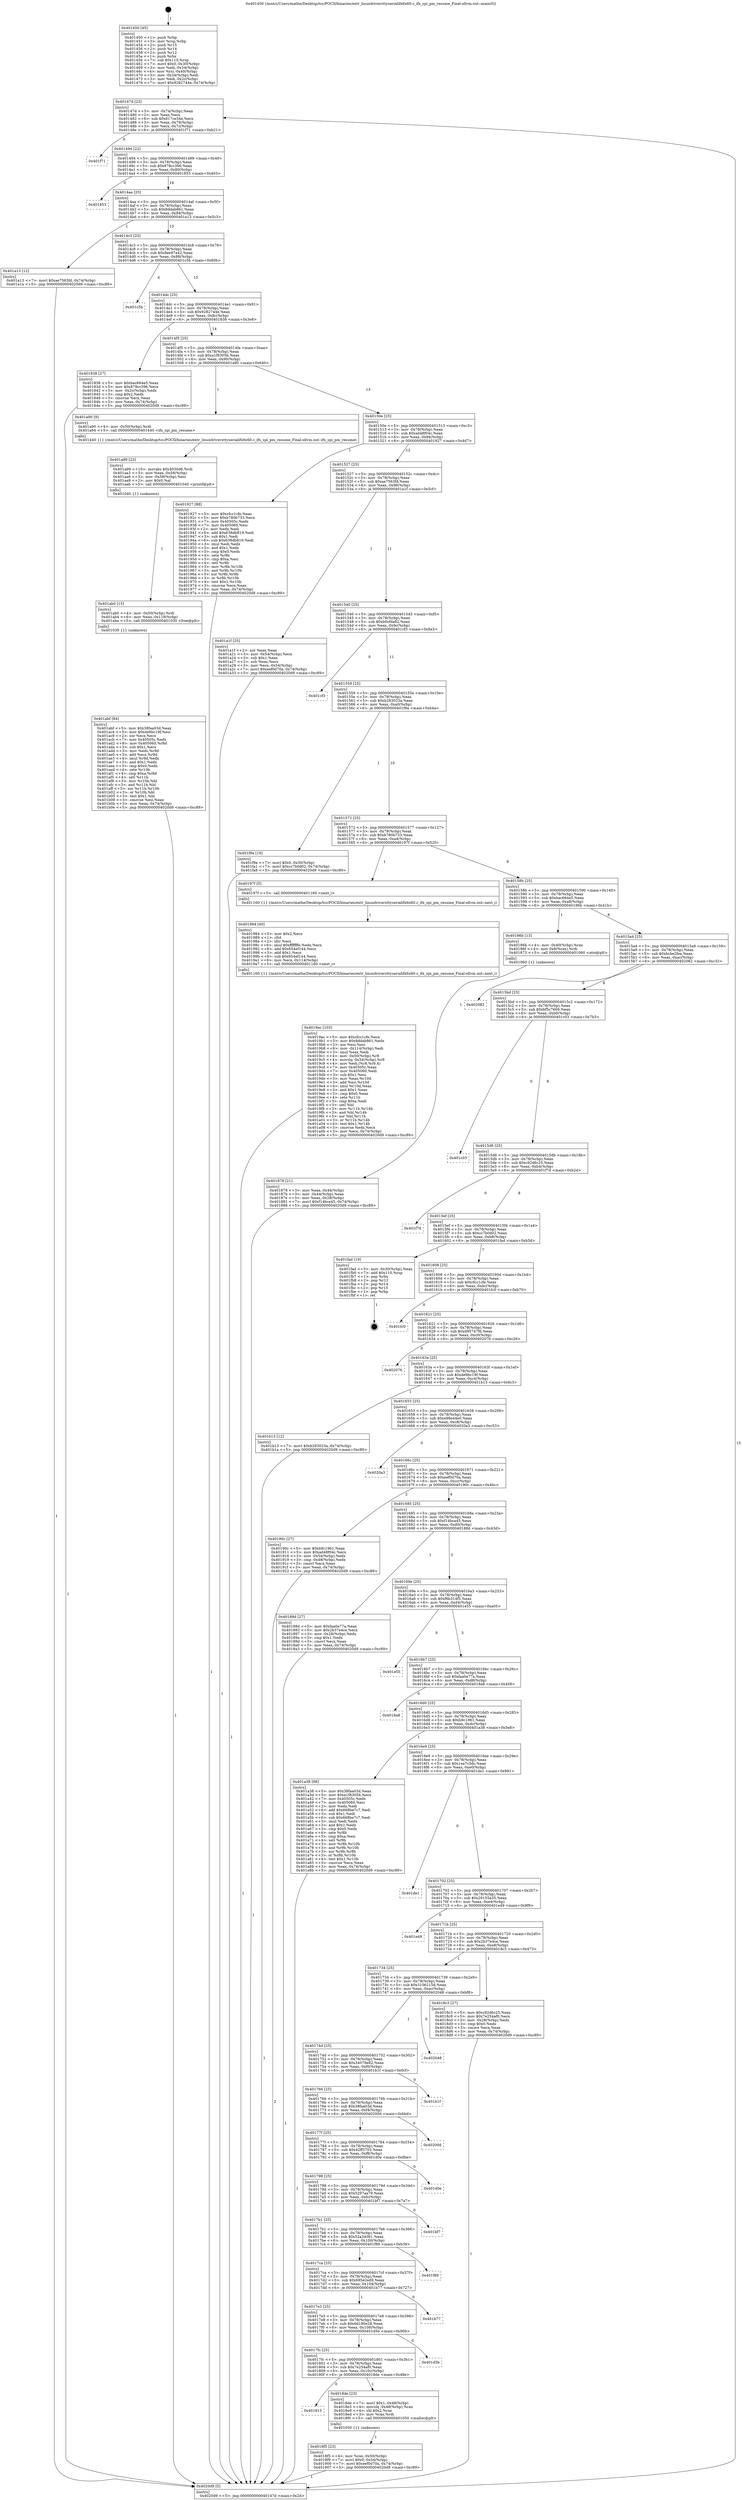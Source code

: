 digraph "0x401450" {
  label = "0x401450 (/mnt/c/Users/mathe/Desktop/tcc/POCII/binaries/extr_linuxdriversttyserialifx6x60.c_ifx_spi_pm_resume_Final-ollvm.out::main(0))"
  labelloc = "t"
  node[shape=record]

  Entry [label="",width=0.3,height=0.3,shape=circle,fillcolor=black,style=filled]
  "0x40147d" [label="{
     0x40147d [23]\l
     | [instrs]\l
     &nbsp;&nbsp;0x40147d \<+3\>: mov -0x74(%rbp),%eax\l
     &nbsp;&nbsp;0x401480 \<+2\>: mov %eax,%ecx\l
     &nbsp;&nbsp;0x401482 \<+6\>: sub $0x817ce34e,%ecx\l
     &nbsp;&nbsp;0x401488 \<+3\>: mov %eax,-0x78(%rbp)\l
     &nbsp;&nbsp;0x40148b \<+3\>: mov %ecx,-0x7c(%rbp)\l
     &nbsp;&nbsp;0x40148e \<+6\>: je 0000000000401f71 \<main+0xb21\>\l
  }"]
  "0x401f71" [label="{
     0x401f71\l
  }", style=dashed]
  "0x401494" [label="{
     0x401494 [22]\l
     | [instrs]\l
     &nbsp;&nbsp;0x401494 \<+5\>: jmp 0000000000401499 \<main+0x49\>\l
     &nbsp;&nbsp;0x401499 \<+3\>: mov -0x78(%rbp),%eax\l
     &nbsp;&nbsp;0x40149c \<+5\>: sub $0x878cc396,%eax\l
     &nbsp;&nbsp;0x4014a1 \<+3\>: mov %eax,-0x80(%rbp)\l
     &nbsp;&nbsp;0x4014a4 \<+6\>: je 0000000000401853 \<main+0x403\>\l
  }"]
  Exit [label="",width=0.3,height=0.3,shape=circle,fillcolor=black,style=filled,peripheries=2]
  "0x401853" [label="{
     0x401853\l
  }", style=dashed]
  "0x4014aa" [label="{
     0x4014aa [25]\l
     | [instrs]\l
     &nbsp;&nbsp;0x4014aa \<+5\>: jmp 00000000004014af \<main+0x5f\>\l
     &nbsp;&nbsp;0x4014af \<+3\>: mov -0x78(%rbp),%eax\l
     &nbsp;&nbsp;0x4014b2 \<+5\>: sub $0x8ddab861,%eax\l
     &nbsp;&nbsp;0x4014b7 \<+6\>: mov %eax,-0x84(%rbp)\l
     &nbsp;&nbsp;0x4014bd \<+6\>: je 0000000000401a13 \<main+0x5c3\>\l
  }"]
  "0x401abf" [label="{
     0x401abf [84]\l
     | [instrs]\l
     &nbsp;&nbsp;0x401abf \<+5\>: mov $0x38faa03d,%eax\l
     &nbsp;&nbsp;0x401ac4 \<+5\>: mov $0xde9bc19f,%esi\l
     &nbsp;&nbsp;0x401ac9 \<+2\>: xor %ecx,%ecx\l
     &nbsp;&nbsp;0x401acb \<+7\>: mov 0x40505c,%edx\l
     &nbsp;&nbsp;0x401ad2 \<+8\>: mov 0x405060,%r8d\l
     &nbsp;&nbsp;0x401ada \<+3\>: sub $0x1,%ecx\l
     &nbsp;&nbsp;0x401add \<+3\>: mov %edx,%r9d\l
     &nbsp;&nbsp;0x401ae0 \<+3\>: add %ecx,%r9d\l
     &nbsp;&nbsp;0x401ae3 \<+4\>: imul %r9d,%edx\l
     &nbsp;&nbsp;0x401ae7 \<+3\>: and $0x1,%edx\l
     &nbsp;&nbsp;0x401aea \<+3\>: cmp $0x0,%edx\l
     &nbsp;&nbsp;0x401aed \<+4\>: sete %r10b\l
     &nbsp;&nbsp;0x401af1 \<+4\>: cmp $0xa,%r8d\l
     &nbsp;&nbsp;0x401af5 \<+4\>: setl %r11b\l
     &nbsp;&nbsp;0x401af9 \<+3\>: mov %r10b,%bl\l
     &nbsp;&nbsp;0x401afc \<+3\>: and %r11b,%bl\l
     &nbsp;&nbsp;0x401aff \<+3\>: xor %r11b,%r10b\l
     &nbsp;&nbsp;0x401b02 \<+3\>: or %r10b,%bl\l
     &nbsp;&nbsp;0x401b05 \<+3\>: test $0x1,%bl\l
     &nbsp;&nbsp;0x401b08 \<+3\>: cmovne %esi,%eax\l
     &nbsp;&nbsp;0x401b0b \<+3\>: mov %eax,-0x74(%rbp)\l
     &nbsp;&nbsp;0x401b0e \<+5\>: jmp 00000000004020d9 \<main+0xc89\>\l
  }"]
  "0x401a13" [label="{
     0x401a13 [12]\l
     | [instrs]\l
     &nbsp;&nbsp;0x401a13 \<+7\>: movl $0xae7563fd,-0x74(%rbp)\l
     &nbsp;&nbsp;0x401a1a \<+5\>: jmp 00000000004020d9 \<main+0xc89\>\l
  }"]
  "0x4014c3" [label="{
     0x4014c3 [25]\l
     | [instrs]\l
     &nbsp;&nbsp;0x4014c3 \<+5\>: jmp 00000000004014c8 \<main+0x78\>\l
     &nbsp;&nbsp;0x4014c8 \<+3\>: mov -0x78(%rbp),%eax\l
     &nbsp;&nbsp;0x4014cb \<+5\>: sub $0x8ee97a42,%eax\l
     &nbsp;&nbsp;0x4014d0 \<+6\>: mov %eax,-0x88(%rbp)\l
     &nbsp;&nbsp;0x4014d6 \<+6\>: je 0000000000401c5b \<main+0x80b\>\l
  }"]
  "0x401ab0" [label="{
     0x401ab0 [15]\l
     | [instrs]\l
     &nbsp;&nbsp;0x401ab0 \<+4\>: mov -0x50(%rbp),%rdi\l
     &nbsp;&nbsp;0x401ab4 \<+6\>: mov %eax,-0x118(%rbp)\l
     &nbsp;&nbsp;0x401aba \<+5\>: call 0000000000401030 \<free@plt\>\l
     | [calls]\l
     &nbsp;&nbsp;0x401030 \{1\} (unknown)\l
  }"]
  "0x401c5b" [label="{
     0x401c5b\l
  }", style=dashed]
  "0x4014dc" [label="{
     0x4014dc [25]\l
     | [instrs]\l
     &nbsp;&nbsp;0x4014dc \<+5\>: jmp 00000000004014e1 \<main+0x91\>\l
     &nbsp;&nbsp;0x4014e1 \<+3\>: mov -0x78(%rbp),%eax\l
     &nbsp;&nbsp;0x4014e4 \<+5\>: sub $0x9282744e,%eax\l
     &nbsp;&nbsp;0x4014e9 \<+6\>: mov %eax,-0x8c(%rbp)\l
     &nbsp;&nbsp;0x4014ef \<+6\>: je 0000000000401838 \<main+0x3e8\>\l
  }"]
  "0x401a99" [label="{
     0x401a99 [23]\l
     | [instrs]\l
     &nbsp;&nbsp;0x401a99 \<+10\>: movabs $0x4030d6,%rdi\l
     &nbsp;&nbsp;0x401aa3 \<+3\>: mov %eax,-0x58(%rbp)\l
     &nbsp;&nbsp;0x401aa6 \<+3\>: mov -0x58(%rbp),%esi\l
     &nbsp;&nbsp;0x401aa9 \<+2\>: mov $0x0,%al\l
     &nbsp;&nbsp;0x401aab \<+5\>: call 0000000000401040 \<printf@plt\>\l
     | [calls]\l
     &nbsp;&nbsp;0x401040 \{1\} (unknown)\l
  }"]
  "0x401838" [label="{
     0x401838 [27]\l
     | [instrs]\l
     &nbsp;&nbsp;0x401838 \<+5\>: mov $0xbac664e5,%eax\l
     &nbsp;&nbsp;0x40183d \<+5\>: mov $0x878cc396,%ecx\l
     &nbsp;&nbsp;0x401842 \<+3\>: mov -0x2c(%rbp),%edx\l
     &nbsp;&nbsp;0x401845 \<+3\>: cmp $0x2,%edx\l
     &nbsp;&nbsp;0x401848 \<+3\>: cmovne %ecx,%eax\l
     &nbsp;&nbsp;0x40184b \<+3\>: mov %eax,-0x74(%rbp)\l
     &nbsp;&nbsp;0x40184e \<+5\>: jmp 00000000004020d9 \<main+0xc89\>\l
  }"]
  "0x4014f5" [label="{
     0x4014f5 [25]\l
     | [instrs]\l
     &nbsp;&nbsp;0x4014f5 \<+5\>: jmp 00000000004014fa \<main+0xaa\>\l
     &nbsp;&nbsp;0x4014fa \<+3\>: mov -0x78(%rbp),%eax\l
     &nbsp;&nbsp;0x4014fd \<+5\>: sub $0xa1f8305b,%eax\l
     &nbsp;&nbsp;0x401502 \<+6\>: mov %eax,-0x90(%rbp)\l
     &nbsp;&nbsp;0x401508 \<+6\>: je 0000000000401a90 \<main+0x640\>\l
  }"]
  "0x4020d9" [label="{
     0x4020d9 [5]\l
     | [instrs]\l
     &nbsp;&nbsp;0x4020d9 \<+5\>: jmp 000000000040147d \<main+0x2d\>\l
  }"]
  "0x401450" [label="{
     0x401450 [45]\l
     | [instrs]\l
     &nbsp;&nbsp;0x401450 \<+1\>: push %rbp\l
     &nbsp;&nbsp;0x401451 \<+3\>: mov %rsp,%rbp\l
     &nbsp;&nbsp;0x401454 \<+2\>: push %r15\l
     &nbsp;&nbsp;0x401456 \<+2\>: push %r14\l
     &nbsp;&nbsp;0x401458 \<+2\>: push %r12\l
     &nbsp;&nbsp;0x40145a \<+1\>: push %rbx\l
     &nbsp;&nbsp;0x40145b \<+7\>: sub $0x110,%rsp\l
     &nbsp;&nbsp;0x401462 \<+7\>: movl $0x0,-0x30(%rbp)\l
     &nbsp;&nbsp;0x401469 \<+3\>: mov %edi,-0x34(%rbp)\l
     &nbsp;&nbsp;0x40146c \<+4\>: mov %rsi,-0x40(%rbp)\l
     &nbsp;&nbsp;0x401470 \<+3\>: mov -0x34(%rbp),%edi\l
     &nbsp;&nbsp;0x401473 \<+3\>: mov %edi,-0x2c(%rbp)\l
     &nbsp;&nbsp;0x401476 \<+7\>: movl $0x9282744e,-0x74(%rbp)\l
  }"]
  "0x4019ac" [label="{
     0x4019ac [103]\l
     | [instrs]\l
     &nbsp;&nbsp;0x4019ac \<+5\>: mov $0xcfcc1cfe,%ecx\l
     &nbsp;&nbsp;0x4019b1 \<+5\>: mov $0x8ddab861,%edx\l
     &nbsp;&nbsp;0x4019b6 \<+2\>: xor %esi,%esi\l
     &nbsp;&nbsp;0x4019b8 \<+6\>: mov -0x114(%rbp),%edi\l
     &nbsp;&nbsp;0x4019be \<+3\>: imul %eax,%edi\l
     &nbsp;&nbsp;0x4019c1 \<+4\>: mov -0x50(%rbp),%r8\l
     &nbsp;&nbsp;0x4019c5 \<+4\>: movslq -0x54(%rbp),%r9\l
     &nbsp;&nbsp;0x4019c9 \<+4\>: mov %edi,(%r8,%r9,4)\l
     &nbsp;&nbsp;0x4019cd \<+7\>: mov 0x40505c,%eax\l
     &nbsp;&nbsp;0x4019d4 \<+7\>: mov 0x405060,%edi\l
     &nbsp;&nbsp;0x4019db \<+3\>: sub $0x1,%esi\l
     &nbsp;&nbsp;0x4019de \<+3\>: mov %eax,%r10d\l
     &nbsp;&nbsp;0x4019e1 \<+3\>: add %esi,%r10d\l
     &nbsp;&nbsp;0x4019e4 \<+4\>: imul %r10d,%eax\l
     &nbsp;&nbsp;0x4019e8 \<+3\>: and $0x1,%eax\l
     &nbsp;&nbsp;0x4019eb \<+3\>: cmp $0x0,%eax\l
     &nbsp;&nbsp;0x4019ee \<+4\>: sete %r11b\l
     &nbsp;&nbsp;0x4019f2 \<+3\>: cmp $0xa,%edi\l
     &nbsp;&nbsp;0x4019f5 \<+3\>: setl %bl\l
     &nbsp;&nbsp;0x4019f8 \<+3\>: mov %r11b,%r14b\l
     &nbsp;&nbsp;0x4019fb \<+3\>: and %bl,%r14b\l
     &nbsp;&nbsp;0x4019fe \<+3\>: xor %bl,%r11b\l
     &nbsp;&nbsp;0x401a01 \<+3\>: or %r11b,%r14b\l
     &nbsp;&nbsp;0x401a04 \<+4\>: test $0x1,%r14b\l
     &nbsp;&nbsp;0x401a08 \<+3\>: cmovne %edx,%ecx\l
     &nbsp;&nbsp;0x401a0b \<+3\>: mov %ecx,-0x74(%rbp)\l
     &nbsp;&nbsp;0x401a0e \<+5\>: jmp 00000000004020d9 \<main+0xc89\>\l
  }"]
  "0x401a90" [label="{
     0x401a90 [9]\l
     | [instrs]\l
     &nbsp;&nbsp;0x401a90 \<+4\>: mov -0x50(%rbp),%rdi\l
     &nbsp;&nbsp;0x401a94 \<+5\>: call 0000000000401440 \<ifx_spi_pm_resume\>\l
     | [calls]\l
     &nbsp;&nbsp;0x401440 \{1\} (/mnt/c/Users/mathe/Desktop/tcc/POCII/binaries/extr_linuxdriversttyserialifx6x60.c_ifx_spi_pm_resume_Final-ollvm.out::ifx_spi_pm_resume)\l
  }"]
  "0x40150e" [label="{
     0x40150e [25]\l
     | [instrs]\l
     &nbsp;&nbsp;0x40150e \<+5\>: jmp 0000000000401513 \<main+0xc3\>\l
     &nbsp;&nbsp;0x401513 \<+3\>: mov -0x78(%rbp),%eax\l
     &nbsp;&nbsp;0x401516 \<+5\>: sub $0xad48f04c,%eax\l
     &nbsp;&nbsp;0x40151b \<+6\>: mov %eax,-0x94(%rbp)\l
     &nbsp;&nbsp;0x401521 \<+6\>: je 0000000000401927 \<main+0x4d7\>\l
  }"]
  "0x401984" [label="{
     0x401984 [40]\l
     | [instrs]\l
     &nbsp;&nbsp;0x401984 \<+5\>: mov $0x2,%ecx\l
     &nbsp;&nbsp;0x401989 \<+1\>: cltd\l
     &nbsp;&nbsp;0x40198a \<+2\>: idiv %ecx\l
     &nbsp;&nbsp;0x40198c \<+6\>: imul $0xfffffffe,%edx,%ecx\l
     &nbsp;&nbsp;0x401992 \<+6\>: add $0x654ef144,%ecx\l
     &nbsp;&nbsp;0x401998 \<+3\>: add $0x1,%ecx\l
     &nbsp;&nbsp;0x40199b \<+6\>: sub $0x654ef144,%ecx\l
     &nbsp;&nbsp;0x4019a1 \<+6\>: mov %ecx,-0x114(%rbp)\l
     &nbsp;&nbsp;0x4019a7 \<+5\>: call 0000000000401160 \<next_i\>\l
     | [calls]\l
     &nbsp;&nbsp;0x401160 \{1\} (/mnt/c/Users/mathe/Desktop/tcc/POCII/binaries/extr_linuxdriversttyserialifx6x60.c_ifx_spi_pm_resume_Final-ollvm.out::next_i)\l
  }"]
  "0x401927" [label="{
     0x401927 [88]\l
     | [instrs]\l
     &nbsp;&nbsp;0x401927 \<+5\>: mov $0xcfcc1cfe,%eax\l
     &nbsp;&nbsp;0x40192c \<+5\>: mov $0xb780b733,%ecx\l
     &nbsp;&nbsp;0x401931 \<+7\>: mov 0x40505c,%edx\l
     &nbsp;&nbsp;0x401938 \<+7\>: mov 0x405060,%esi\l
     &nbsp;&nbsp;0x40193f \<+2\>: mov %edx,%edi\l
     &nbsp;&nbsp;0x401941 \<+6\>: add $0x638db819,%edi\l
     &nbsp;&nbsp;0x401947 \<+3\>: sub $0x1,%edi\l
     &nbsp;&nbsp;0x40194a \<+6\>: sub $0x638db819,%edi\l
     &nbsp;&nbsp;0x401950 \<+3\>: imul %edi,%edx\l
     &nbsp;&nbsp;0x401953 \<+3\>: and $0x1,%edx\l
     &nbsp;&nbsp;0x401956 \<+3\>: cmp $0x0,%edx\l
     &nbsp;&nbsp;0x401959 \<+4\>: sete %r8b\l
     &nbsp;&nbsp;0x40195d \<+3\>: cmp $0xa,%esi\l
     &nbsp;&nbsp;0x401960 \<+4\>: setl %r9b\l
     &nbsp;&nbsp;0x401964 \<+3\>: mov %r8b,%r10b\l
     &nbsp;&nbsp;0x401967 \<+3\>: and %r9b,%r10b\l
     &nbsp;&nbsp;0x40196a \<+3\>: xor %r9b,%r8b\l
     &nbsp;&nbsp;0x40196d \<+3\>: or %r8b,%r10b\l
     &nbsp;&nbsp;0x401970 \<+4\>: test $0x1,%r10b\l
     &nbsp;&nbsp;0x401974 \<+3\>: cmovne %ecx,%eax\l
     &nbsp;&nbsp;0x401977 \<+3\>: mov %eax,-0x74(%rbp)\l
     &nbsp;&nbsp;0x40197a \<+5\>: jmp 00000000004020d9 \<main+0xc89\>\l
  }"]
  "0x401527" [label="{
     0x401527 [25]\l
     | [instrs]\l
     &nbsp;&nbsp;0x401527 \<+5\>: jmp 000000000040152c \<main+0xdc\>\l
     &nbsp;&nbsp;0x40152c \<+3\>: mov -0x78(%rbp),%eax\l
     &nbsp;&nbsp;0x40152f \<+5\>: sub $0xae7563fd,%eax\l
     &nbsp;&nbsp;0x401534 \<+6\>: mov %eax,-0x98(%rbp)\l
     &nbsp;&nbsp;0x40153a \<+6\>: je 0000000000401a1f \<main+0x5cf\>\l
  }"]
  "0x4018f5" [label="{
     0x4018f5 [23]\l
     | [instrs]\l
     &nbsp;&nbsp;0x4018f5 \<+4\>: mov %rax,-0x50(%rbp)\l
     &nbsp;&nbsp;0x4018f9 \<+7\>: movl $0x0,-0x54(%rbp)\l
     &nbsp;&nbsp;0x401900 \<+7\>: movl $0xeef0d70a,-0x74(%rbp)\l
     &nbsp;&nbsp;0x401907 \<+5\>: jmp 00000000004020d9 \<main+0xc89\>\l
  }"]
  "0x401a1f" [label="{
     0x401a1f [25]\l
     | [instrs]\l
     &nbsp;&nbsp;0x401a1f \<+2\>: xor %eax,%eax\l
     &nbsp;&nbsp;0x401a21 \<+3\>: mov -0x54(%rbp),%ecx\l
     &nbsp;&nbsp;0x401a24 \<+3\>: sub $0x1,%eax\l
     &nbsp;&nbsp;0x401a27 \<+2\>: sub %eax,%ecx\l
     &nbsp;&nbsp;0x401a29 \<+3\>: mov %ecx,-0x54(%rbp)\l
     &nbsp;&nbsp;0x401a2c \<+7\>: movl $0xeef0d70a,-0x74(%rbp)\l
     &nbsp;&nbsp;0x401a33 \<+5\>: jmp 00000000004020d9 \<main+0xc89\>\l
  }"]
  "0x401540" [label="{
     0x401540 [25]\l
     | [instrs]\l
     &nbsp;&nbsp;0x401540 \<+5\>: jmp 0000000000401545 \<main+0xf5\>\l
     &nbsp;&nbsp;0x401545 \<+3\>: mov -0x78(%rbp),%eax\l
     &nbsp;&nbsp;0x401548 \<+5\>: sub $0xb0cfda82,%eax\l
     &nbsp;&nbsp;0x40154d \<+6\>: mov %eax,-0x9c(%rbp)\l
     &nbsp;&nbsp;0x401553 \<+6\>: je 0000000000401cf3 \<main+0x8a3\>\l
  }"]
  "0x401815" [label="{
     0x401815\l
  }", style=dashed]
  "0x401cf3" [label="{
     0x401cf3\l
  }", style=dashed]
  "0x401559" [label="{
     0x401559 [25]\l
     | [instrs]\l
     &nbsp;&nbsp;0x401559 \<+5\>: jmp 000000000040155e \<main+0x10e\>\l
     &nbsp;&nbsp;0x40155e \<+3\>: mov -0x78(%rbp),%eax\l
     &nbsp;&nbsp;0x401561 \<+5\>: sub $0xb283023a,%eax\l
     &nbsp;&nbsp;0x401566 \<+6\>: mov %eax,-0xa0(%rbp)\l
     &nbsp;&nbsp;0x40156c \<+6\>: je 0000000000401f9a \<main+0xb4a\>\l
  }"]
  "0x4018de" [label="{
     0x4018de [23]\l
     | [instrs]\l
     &nbsp;&nbsp;0x4018de \<+7\>: movl $0x1,-0x48(%rbp)\l
     &nbsp;&nbsp;0x4018e5 \<+4\>: movslq -0x48(%rbp),%rax\l
     &nbsp;&nbsp;0x4018e9 \<+4\>: shl $0x2,%rax\l
     &nbsp;&nbsp;0x4018ed \<+3\>: mov %rax,%rdi\l
     &nbsp;&nbsp;0x4018f0 \<+5\>: call 0000000000401050 \<malloc@plt\>\l
     | [calls]\l
     &nbsp;&nbsp;0x401050 \{1\} (unknown)\l
  }"]
  "0x401f9a" [label="{
     0x401f9a [19]\l
     | [instrs]\l
     &nbsp;&nbsp;0x401f9a \<+7\>: movl $0x0,-0x30(%rbp)\l
     &nbsp;&nbsp;0x401fa1 \<+7\>: movl $0xcc7b0d02,-0x74(%rbp)\l
     &nbsp;&nbsp;0x401fa8 \<+5\>: jmp 00000000004020d9 \<main+0xc89\>\l
  }"]
  "0x401572" [label="{
     0x401572 [25]\l
     | [instrs]\l
     &nbsp;&nbsp;0x401572 \<+5\>: jmp 0000000000401577 \<main+0x127\>\l
     &nbsp;&nbsp;0x401577 \<+3\>: mov -0x78(%rbp),%eax\l
     &nbsp;&nbsp;0x40157a \<+5\>: sub $0xb780b733,%eax\l
     &nbsp;&nbsp;0x40157f \<+6\>: mov %eax,-0xa4(%rbp)\l
     &nbsp;&nbsp;0x401585 \<+6\>: je 000000000040197f \<main+0x52f\>\l
  }"]
  "0x4017fc" [label="{
     0x4017fc [25]\l
     | [instrs]\l
     &nbsp;&nbsp;0x4017fc \<+5\>: jmp 0000000000401801 \<main+0x3b1\>\l
     &nbsp;&nbsp;0x401801 \<+3\>: mov -0x78(%rbp),%eax\l
     &nbsp;&nbsp;0x401804 \<+5\>: sub $0x7e254af0,%eax\l
     &nbsp;&nbsp;0x401809 \<+6\>: mov %eax,-0x10c(%rbp)\l
     &nbsp;&nbsp;0x40180f \<+6\>: je 00000000004018de \<main+0x48e\>\l
  }"]
  "0x40197f" [label="{
     0x40197f [5]\l
     | [instrs]\l
     &nbsp;&nbsp;0x40197f \<+5\>: call 0000000000401160 \<next_i\>\l
     | [calls]\l
     &nbsp;&nbsp;0x401160 \{1\} (/mnt/c/Users/mathe/Desktop/tcc/POCII/binaries/extr_linuxdriversttyserialifx6x60.c_ifx_spi_pm_resume_Final-ollvm.out::next_i)\l
  }"]
  "0x40158b" [label="{
     0x40158b [25]\l
     | [instrs]\l
     &nbsp;&nbsp;0x40158b \<+5\>: jmp 0000000000401590 \<main+0x140\>\l
     &nbsp;&nbsp;0x401590 \<+3\>: mov -0x78(%rbp),%eax\l
     &nbsp;&nbsp;0x401593 \<+5\>: sub $0xbac664e5,%eax\l
     &nbsp;&nbsp;0x401598 \<+6\>: mov %eax,-0xa8(%rbp)\l
     &nbsp;&nbsp;0x40159e \<+6\>: je 000000000040186b \<main+0x41b\>\l
  }"]
  "0x401d5b" [label="{
     0x401d5b\l
  }", style=dashed]
  "0x40186b" [label="{
     0x40186b [13]\l
     | [instrs]\l
     &nbsp;&nbsp;0x40186b \<+4\>: mov -0x40(%rbp),%rax\l
     &nbsp;&nbsp;0x40186f \<+4\>: mov 0x8(%rax),%rdi\l
     &nbsp;&nbsp;0x401873 \<+5\>: call 0000000000401060 \<atoi@plt\>\l
     | [calls]\l
     &nbsp;&nbsp;0x401060 \{1\} (unknown)\l
  }"]
  "0x4015a4" [label="{
     0x4015a4 [25]\l
     | [instrs]\l
     &nbsp;&nbsp;0x4015a4 \<+5\>: jmp 00000000004015a9 \<main+0x159\>\l
     &nbsp;&nbsp;0x4015a9 \<+3\>: mov -0x78(%rbp),%eax\l
     &nbsp;&nbsp;0x4015ac \<+5\>: sub $0xbcbe2fea,%eax\l
     &nbsp;&nbsp;0x4015b1 \<+6\>: mov %eax,-0xac(%rbp)\l
     &nbsp;&nbsp;0x4015b7 \<+6\>: je 0000000000402082 \<main+0xc32\>\l
  }"]
  "0x401878" [label="{
     0x401878 [21]\l
     | [instrs]\l
     &nbsp;&nbsp;0x401878 \<+3\>: mov %eax,-0x44(%rbp)\l
     &nbsp;&nbsp;0x40187b \<+3\>: mov -0x44(%rbp),%eax\l
     &nbsp;&nbsp;0x40187e \<+3\>: mov %eax,-0x28(%rbp)\l
     &nbsp;&nbsp;0x401881 \<+7\>: movl $0xf14bca45,-0x74(%rbp)\l
     &nbsp;&nbsp;0x401888 \<+5\>: jmp 00000000004020d9 \<main+0xc89\>\l
  }"]
  "0x4017e3" [label="{
     0x4017e3 [25]\l
     | [instrs]\l
     &nbsp;&nbsp;0x4017e3 \<+5\>: jmp 00000000004017e8 \<main+0x398\>\l
     &nbsp;&nbsp;0x4017e8 \<+3\>: mov -0x78(%rbp),%eax\l
     &nbsp;&nbsp;0x4017eb \<+5\>: sub $0x6d180e28,%eax\l
     &nbsp;&nbsp;0x4017f0 \<+6\>: mov %eax,-0x108(%rbp)\l
     &nbsp;&nbsp;0x4017f6 \<+6\>: je 0000000000401d5b \<main+0x90b\>\l
  }"]
  "0x402082" [label="{
     0x402082\l
  }", style=dashed]
  "0x4015bd" [label="{
     0x4015bd [25]\l
     | [instrs]\l
     &nbsp;&nbsp;0x4015bd \<+5\>: jmp 00000000004015c2 \<main+0x172\>\l
     &nbsp;&nbsp;0x4015c2 \<+3\>: mov -0x78(%rbp),%eax\l
     &nbsp;&nbsp;0x4015c5 \<+5\>: sub $0xbf5c7669,%eax\l
     &nbsp;&nbsp;0x4015ca \<+6\>: mov %eax,-0xb0(%rbp)\l
     &nbsp;&nbsp;0x4015d0 \<+6\>: je 0000000000401c03 \<main+0x7b3\>\l
  }"]
  "0x401b77" [label="{
     0x401b77\l
  }", style=dashed]
  "0x401c03" [label="{
     0x401c03\l
  }", style=dashed]
  "0x4015d6" [label="{
     0x4015d6 [25]\l
     | [instrs]\l
     &nbsp;&nbsp;0x4015d6 \<+5\>: jmp 00000000004015db \<main+0x18b\>\l
     &nbsp;&nbsp;0x4015db \<+3\>: mov -0x78(%rbp),%eax\l
     &nbsp;&nbsp;0x4015de \<+5\>: sub $0xc92d6c25,%eax\l
     &nbsp;&nbsp;0x4015e3 \<+6\>: mov %eax,-0xb4(%rbp)\l
     &nbsp;&nbsp;0x4015e9 \<+6\>: je 0000000000401f7d \<main+0xb2d\>\l
  }"]
  "0x4017ca" [label="{
     0x4017ca [25]\l
     | [instrs]\l
     &nbsp;&nbsp;0x4017ca \<+5\>: jmp 00000000004017cf \<main+0x37f\>\l
     &nbsp;&nbsp;0x4017cf \<+3\>: mov -0x78(%rbp),%eax\l
     &nbsp;&nbsp;0x4017d2 \<+5\>: sub $0x695e2ed9,%eax\l
     &nbsp;&nbsp;0x4017d7 \<+6\>: mov %eax,-0x104(%rbp)\l
     &nbsp;&nbsp;0x4017dd \<+6\>: je 0000000000401b77 \<main+0x727\>\l
  }"]
  "0x401f7d" [label="{
     0x401f7d\l
  }", style=dashed]
  "0x4015ef" [label="{
     0x4015ef [25]\l
     | [instrs]\l
     &nbsp;&nbsp;0x4015ef \<+5\>: jmp 00000000004015f4 \<main+0x1a4\>\l
     &nbsp;&nbsp;0x4015f4 \<+3\>: mov -0x78(%rbp),%eax\l
     &nbsp;&nbsp;0x4015f7 \<+5\>: sub $0xcc7b0d02,%eax\l
     &nbsp;&nbsp;0x4015fc \<+6\>: mov %eax,-0xb8(%rbp)\l
     &nbsp;&nbsp;0x401602 \<+6\>: je 0000000000401fad \<main+0xb5d\>\l
  }"]
  "0x401f89" [label="{
     0x401f89\l
  }", style=dashed]
  "0x401fad" [label="{
     0x401fad [19]\l
     | [instrs]\l
     &nbsp;&nbsp;0x401fad \<+3\>: mov -0x30(%rbp),%eax\l
     &nbsp;&nbsp;0x401fb0 \<+7\>: add $0x110,%rsp\l
     &nbsp;&nbsp;0x401fb7 \<+1\>: pop %rbx\l
     &nbsp;&nbsp;0x401fb8 \<+2\>: pop %r12\l
     &nbsp;&nbsp;0x401fba \<+2\>: pop %r14\l
     &nbsp;&nbsp;0x401fbc \<+2\>: pop %r15\l
     &nbsp;&nbsp;0x401fbe \<+1\>: pop %rbp\l
     &nbsp;&nbsp;0x401fbf \<+1\>: ret\l
  }"]
  "0x401608" [label="{
     0x401608 [25]\l
     | [instrs]\l
     &nbsp;&nbsp;0x401608 \<+5\>: jmp 000000000040160d \<main+0x1bd\>\l
     &nbsp;&nbsp;0x40160d \<+3\>: mov -0x78(%rbp),%eax\l
     &nbsp;&nbsp;0x401610 \<+5\>: sub $0xcfcc1cfe,%eax\l
     &nbsp;&nbsp;0x401615 \<+6\>: mov %eax,-0xbc(%rbp)\l
     &nbsp;&nbsp;0x40161b \<+6\>: je 0000000000401fc0 \<main+0xb70\>\l
  }"]
  "0x4017b1" [label="{
     0x4017b1 [25]\l
     | [instrs]\l
     &nbsp;&nbsp;0x4017b1 \<+5\>: jmp 00000000004017b6 \<main+0x366\>\l
     &nbsp;&nbsp;0x4017b6 \<+3\>: mov -0x78(%rbp),%eax\l
     &nbsp;&nbsp;0x4017b9 \<+5\>: sub $0x52a34081,%eax\l
     &nbsp;&nbsp;0x4017be \<+6\>: mov %eax,-0x100(%rbp)\l
     &nbsp;&nbsp;0x4017c4 \<+6\>: je 0000000000401f89 \<main+0xb39\>\l
  }"]
  "0x401fc0" [label="{
     0x401fc0\l
  }", style=dashed]
  "0x401621" [label="{
     0x401621 [25]\l
     | [instrs]\l
     &nbsp;&nbsp;0x401621 \<+5\>: jmp 0000000000401626 \<main+0x1d6\>\l
     &nbsp;&nbsp;0x401626 \<+3\>: mov -0x78(%rbp),%eax\l
     &nbsp;&nbsp;0x401629 \<+5\>: sub $0xd95747f6,%eax\l
     &nbsp;&nbsp;0x40162e \<+6\>: mov %eax,-0xc0(%rbp)\l
     &nbsp;&nbsp;0x401634 \<+6\>: je 0000000000402076 \<main+0xc26\>\l
  }"]
  "0x401bf7" [label="{
     0x401bf7\l
  }", style=dashed]
  "0x402076" [label="{
     0x402076\l
  }", style=dashed]
  "0x40163a" [label="{
     0x40163a [25]\l
     | [instrs]\l
     &nbsp;&nbsp;0x40163a \<+5\>: jmp 000000000040163f \<main+0x1ef\>\l
     &nbsp;&nbsp;0x40163f \<+3\>: mov -0x78(%rbp),%eax\l
     &nbsp;&nbsp;0x401642 \<+5\>: sub $0xde9bc19f,%eax\l
     &nbsp;&nbsp;0x401647 \<+6\>: mov %eax,-0xc4(%rbp)\l
     &nbsp;&nbsp;0x40164d \<+6\>: je 0000000000401b13 \<main+0x6c3\>\l
  }"]
  "0x401798" [label="{
     0x401798 [25]\l
     | [instrs]\l
     &nbsp;&nbsp;0x401798 \<+5\>: jmp 000000000040179d \<main+0x34d\>\l
     &nbsp;&nbsp;0x40179d \<+3\>: mov -0x78(%rbp),%eax\l
     &nbsp;&nbsp;0x4017a0 \<+5\>: sub $0x5297aa79,%eax\l
     &nbsp;&nbsp;0x4017a5 \<+6\>: mov %eax,-0xfc(%rbp)\l
     &nbsp;&nbsp;0x4017ab \<+6\>: je 0000000000401bf7 \<main+0x7a7\>\l
  }"]
  "0x401b13" [label="{
     0x401b13 [12]\l
     | [instrs]\l
     &nbsp;&nbsp;0x401b13 \<+7\>: movl $0xb283023a,-0x74(%rbp)\l
     &nbsp;&nbsp;0x401b1a \<+5\>: jmp 00000000004020d9 \<main+0xc89\>\l
  }"]
  "0x401653" [label="{
     0x401653 [25]\l
     | [instrs]\l
     &nbsp;&nbsp;0x401653 \<+5\>: jmp 0000000000401658 \<main+0x208\>\l
     &nbsp;&nbsp;0x401658 \<+3\>: mov -0x78(%rbp),%eax\l
     &nbsp;&nbsp;0x40165b \<+5\>: sub $0xe98e44e0,%eax\l
     &nbsp;&nbsp;0x401660 \<+6\>: mov %eax,-0xc8(%rbp)\l
     &nbsp;&nbsp;0x401666 \<+6\>: je 00000000004020a3 \<main+0xc53\>\l
  }"]
  "0x401d0e" [label="{
     0x401d0e\l
  }", style=dashed]
  "0x4020a3" [label="{
     0x4020a3\l
  }", style=dashed]
  "0x40166c" [label="{
     0x40166c [25]\l
     | [instrs]\l
     &nbsp;&nbsp;0x40166c \<+5\>: jmp 0000000000401671 \<main+0x221\>\l
     &nbsp;&nbsp;0x401671 \<+3\>: mov -0x78(%rbp),%eax\l
     &nbsp;&nbsp;0x401674 \<+5\>: sub $0xeef0d70a,%eax\l
     &nbsp;&nbsp;0x401679 \<+6\>: mov %eax,-0xcc(%rbp)\l
     &nbsp;&nbsp;0x40167f \<+6\>: je 000000000040190c \<main+0x4bc\>\l
  }"]
  "0x40177f" [label="{
     0x40177f [25]\l
     | [instrs]\l
     &nbsp;&nbsp;0x40177f \<+5\>: jmp 0000000000401784 \<main+0x334\>\l
     &nbsp;&nbsp;0x401784 \<+3\>: mov -0x78(%rbp),%eax\l
     &nbsp;&nbsp;0x401787 \<+5\>: sub $0x42ff3703,%eax\l
     &nbsp;&nbsp;0x40178c \<+6\>: mov %eax,-0xf8(%rbp)\l
     &nbsp;&nbsp;0x401792 \<+6\>: je 0000000000401d0e \<main+0x8be\>\l
  }"]
  "0x40190c" [label="{
     0x40190c [27]\l
     | [instrs]\l
     &nbsp;&nbsp;0x40190c \<+5\>: mov $0xb9c1961,%eax\l
     &nbsp;&nbsp;0x401911 \<+5\>: mov $0xad48f04c,%ecx\l
     &nbsp;&nbsp;0x401916 \<+3\>: mov -0x54(%rbp),%edx\l
     &nbsp;&nbsp;0x401919 \<+3\>: cmp -0x48(%rbp),%edx\l
     &nbsp;&nbsp;0x40191c \<+3\>: cmovl %ecx,%eax\l
     &nbsp;&nbsp;0x40191f \<+3\>: mov %eax,-0x74(%rbp)\l
     &nbsp;&nbsp;0x401922 \<+5\>: jmp 00000000004020d9 \<main+0xc89\>\l
  }"]
  "0x401685" [label="{
     0x401685 [25]\l
     | [instrs]\l
     &nbsp;&nbsp;0x401685 \<+5\>: jmp 000000000040168a \<main+0x23a\>\l
     &nbsp;&nbsp;0x40168a \<+3\>: mov -0x78(%rbp),%eax\l
     &nbsp;&nbsp;0x40168d \<+5\>: sub $0xf14bca45,%eax\l
     &nbsp;&nbsp;0x401692 \<+6\>: mov %eax,-0xd0(%rbp)\l
     &nbsp;&nbsp;0x401698 \<+6\>: je 000000000040188d \<main+0x43d\>\l
  }"]
  "0x40200d" [label="{
     0x40200d\l
  }", style=dashed]
  "0x40188d" [label="{
     0x40188d [27]\l
     | [instrs]\l
     &nbsp;&nbsp;0x40188d \<+5\>: mov $0xfaa0e77a,%eax\l
     &nbsp;&nbsp;0x401892 \<+5\>: mov $0x2b37e4ce,%ecx\l
     &nbsp;&nbsp;0x401897 \<+3\>: mov -0x28(%rbp),%edx\l
     &nbsp;&nbsp;0x40189a \<+3\>: cmp $0x1,%edx\l
     &nbsp;&nbsp;0x40189d \<+3\>: cmovl %ecx,%eax\l
     &nbsp;&nbsp;0x4018a0 \<+3\>: mov %eax,-0x74(%rbp)\l
     &nbsp;&nbsp;0x4018a3 \<+5\>: jmp 00000000004020d9 \<main+0xc89\>\l
  }"]
  "0x40169e" [label="{
     0x40169e [25]\l
     | [instrs]\l
     &nbsp;&nbsp;0x40169e \<+5\>: jmp 00000000004016a3 \<main+0x253\>\l
     &nbsp;&nbsp;0x4016a3 \<+3\>: mov -0x78(%rbp),%eax\l
     &nbsp;&nbsp;0x4016a6 \<+5\>: sub $0xf6b314f5,%eax\l
     &nbsp;&nbsp;0x4016ab \<+6\>: mov %eax,-0xd4(%rbp)\l
     &nbsp;&nbsp;0x4016b1 \<+6\>: je 0000000000401e55 \<main+0xa05\>\l
  }"]
  "0x401766" [label="{
     0x401766 [25]\l
     | [instrs]\l
     &nbsp;&nbsp;0x401766 \<+5\>: jmp 000000000040176b \<main+0x31b\>\l
     &nbsp;&nbsp;0x40176b \<+3\>: mov -0x78(%rbp),%eax\l
     &nbsp;&nbsp;0x40176e \<+5\>: sub $0x38faa03d,%eax\l
     &nbsp;&nbsp;0x401773 \<+6\>: mov %eax,-0xf4(%rbp)\l
     &nbsp;&nbsp;0x401779 \<+6\>: je 000000000040200d \<main+0xbbd\>\l
  }"]
  "0x401e55" [label="{
     0x401e55\l
  }", style=dashed]
  "0x4016b7" [label="{
     0x4016b7 [25]\l
     | [instrs]\l
     &nbsp;&nbsp;0x4016b7 \<+5\>: jmp 00000000004016bc \<main+0x26c\>\l
     &nbsp;&nbsp;0x4016bc \<+3\>: mov -0x78(%rbp),%eax\l
     &nbsp;&nbsp;0x4016bf \<+5\>: sub $0xfaa0e77a,%eax\l
     &nbsp;&nbsp;0x4016c4 \<+6\>: mov %eax,-0xd8(%rbp)\l
     &nbsp;&nbsp;0x4016ca \<+6\>: je 00000000004018a8 \<main+0x458\>\l
  }"]
  "0x401b1f" [label="{
     0x401b1f\l
  }", style=dashed]
  "0x4018a8" [label="{
     0x4018a8\l
  }", style=dashed]
  "0x4016d0" [label="{
     0x4016d0 [25]\l
     | [instrs]\l
     &nbsp;&nbsp;0x4016d0 \<+5\>: jmp 00000000004016d5 \<main+0x285\>\l
     &nbsp;&nbsp;0x4016d5 \<+3\>: mov -0x78(%rbp),%eax\l
     &nbsp;&nbsp;0x4016d8 \<+5\>: sub $0xb9c1961,%eax\l
     &nbsp;&nbsp;0x4016dd \<+6\>: mov %eax,-0xdc(%rbp)\l
     &nbsp;&nbsp;0x4016e3 \<+6\>: je 0000000000401a38 \<main+0x5e8\>\l
  }"]
  "0x40174d" [label="{
     0x40174d [25]\l
     | [instrs]\l
     &nbsp;&nbsp;0x40174d \<+5\>: jmp 0000000000401752 \<main+0x302\>\l
     &nbsp;&nbsp;0x401752 \<+3\>: mov -0x78(%rbp),%eax\l
     &nbsp;&nbsp;0x401755 \<+5\>: sub $0x34079e82,%eax\l
     &nbsp;&nbsp;0x40175a \<+6\>: mov %eax,-0xf0(%rbp)\l
     &nbsp;&nbsp;0x401760 \<+6\>: je 0000000000401b1f \<main+0x6cf\>\l
  }"]
  "0x401a38" [label="{
     0x401a38 [88]\l
     | [instrs]\l
     &nbsp;&nbsp;0x401a38 \<+5\>: mov $0x38faa03d,%eax\l
     &nbsp;&nbsp;0x401a3d \<+5\>: mov $0xa1f8305b,%ecx\l
     &nbsp;&nbsp;0x401a42 \<+7\>: mov 0x40505c,%edx\l
     &nbsp;&nbsp;0x401a49 \<+7\>: mov 0x405060,%esi\l
     &nbsp;&nbsp;0x401a50 \<+2\>: mov %edx,%edi\l
     &nbsp;&nbsp;0x401a52 \<+6\>: add $0x668be7c7,%edi\l
     &nbsp;&nbsp;0x401a58 \<+3\>: sub $0x1,%edi\l
     &nbsp;&nbsp;0x401a5b \<+6\>: sub $0x668be7c7,%edi\l
     &nbsp;&nbsp;0x401a61 \<+3\>: imul %edi,%edx\l
     &nbsp;&nbsp;0x401a64 \<+3\>: and $0x1,%edx\l
     &nbsp;&nbsp;0x401a67 \<+3\>: cmp $0x0,%edx\l
     &nbsp;&nbsp;0x401a6a \<+4\>: sete %r8b\l
     &nbsp;&nbsp;0x401a6e \<+3\>: cmp $0xa,%esi\l
     &nbsp;&nbsp;0x401a71 \<+4\>: setl %r9b\l
     &nbsp;&nbsp;0x401a75 \<+3\>: mov %r8b,%r10b\l
     &nbsp;&nbsp;0x401a78 \<+3\>: and %r9b,%r10b\l
     &nbsp;&nbsp;0x401a7b \<+3\>: xor %r9b,%r8b\l
     &nbsp;&nbsp;0x401a7e \<+3\>: or %r8b,%r10b\l
     &nbsp;&nbsp;0x401a81 \<+4\>: test $0x1,%r10b\l
     &nbsp;&nbsp;0x401a85 \<+3\>: cmovne %ecx,%eax\l
     &nbsp;&nbsp;0x401a88 \<+3\>: mov %eax,-0x74(%rbp)\l
     &nbsp;&nbsp;0x401a8b \<+5\>: jmp 00000000004020d9 \<main+0xc89\>\l
  }"]
  "0x4016e9" [label="{
     0x4016e9 [25]\l
     | [instrs]\l
     &nbsp;&nbsp;0x4016e9 \<+5\>: jmp 00000000004016ee \<main+0x29e\>\l
     &nbsp;&nbsp;0x4016ee \<+3\>: mov -0x78(%rbp),%eax\l
     &nbsp;&nbsp;0x4016f1 \<+5\>: sub $0x1ea7c5dc,%eax\l
     &nbsp;&nbsp;0x4016f6 \<+6\>: mov %eax,-0xe0(%rbp)\l
     &nbsp;&nbsp;0x4016fc \<+6\>: je 0000000000401de1 \<main+0x991\>\l
  }"]
  "0x402048" [label="{
     0x402048\l
  }", style=dashed]
  "0x401de1" [label="{
     0x401de1\l
  }", style=dashed]
  "0x401702" [label="{
     0x401702 [25]\l
     | [instrs]\l
     &nbsp;&nbsp;0x401702 \<+5\>: jmp 0000000000401707 \<main+0x2b7\>\l
     &nbsp;&nbsp;0x401707 \<+3\>: mov -0x78(%rbp),%eax\l
     &nbsp;&nbsp;0x40170a \<+5\>: sub $0x29155a35,%eax\l
     &nbsp;&nbsp;0x40170f \<+6\>: mov %eax,-0xe4(%rbp)\l
     &nbsp;&nbsp;0x401715 \<+6\>: je 0000000000401e49 \<main+0x9f9\>\l
  }"]
  "0x401734" [label="{
     0x401734 [25]\l
     | [instrs]\l
     &nbsp;&nbsp;0x401734 \<+5\>: jmp 0000000000401739 \<main+0x2e9\>\l
     &nbsp;&nbsp;0x401739 \<+3\>: mov -0x78(%rbp),%eax\l
     &nbsp;&nbsp;0x40173c \<+5\>: sub $0x3106215d,%eax\l
     &nbsp;&nbsp;0x401741 \<+6\>: mov %eax,-0xec(%rbp)\l
     &nbsp;&nbsp;0x401747 \<+6\>: je 0000000000402048 \<main+0xbf8\>\l
  }"]
  "0x401e49" [label="{
     0x401e49\l
  }", style=dashed]
  "0x40171b" [label="{
     0x40171b [25]\l
     | [instrs]\l
     &nbsp;&nbsp;0x40171b \<+5\>: jmp 0000000000401720 \<main+0x2d0\>\l
     &nbsp;&nbsp;0x401720 \<+3\>: mov -0x78(%rbp),%eax\l
     &nbsp;&nbsp;0x401723 \<+5\>: sub $0x2b37e4ce,%eax\l
     &nbsp;&nbsp;0x401728 \<+6\>: mov %eax,-0xe8(%rbp)\l
     &nbsp;&nbsp;0x40172e \<+6\>: je 00000000004018c3 \<main+0x473\>\l
  }"]
  "0x4018c3" [label="{
     0x4018c3 [27]\l
     | [instrs]\l
     &nbsp;&nbsp;0x4018c3 \<+5\>: mov $0xc92d6c25,%eax\l
     &nbsp;&nbsp;0x4018c8 \<+5\>: mov $0x7e254af0,%ecx\l
     &nbsp;&nbsp;0x4018cd \<+3\>: mov -0x28(%rbp),%edx\l
     &nbsp;&nbsp;0x4018d0 \<+3\>: cmp $0x0,%edx\l
     &nbsp;&nbsp;0x4018d3 \<+3\>: cmove %ecx,%eax\l
     &nbsp;&nbsp;0x4018d6 \<+3\>: mov %eax,-0x74(%rbp)\l
     &nbsp;&nbsp;0x4018d9 \<+5\>: jmp 00000000004020d9 \<main+0xc89\>\l
  }"]
  Entry -> "0x401450" [label=" 1"]
  "0x40147d" -> "0x401f71" [label=" 0"]
  "0x40147d" -> "0x401494" [label=" 16"]
  "0x401fad" -> Exit [label=" 1"]
  "0x401494" -> "0x401853" [label=" 0"]
  "0x401494" -> "0x4014aa" [label=" 16"]
  "0x401f9a" -> "0x4020d9" [label=" 1"]
  "0x4014aa" -> "0x401a13" [label=" 1"]
  "0x4014aa" -> "0x4014c3" [label=" 15"]
  "0x401b13" -> "0x4020d9" [label=" 1"]
  "0x4014c3" -> "0x401c5b" [label=" 0"]
  "0x4014c3" -> "0x4014dc" [label=" 15"]
  "0x401abf" -> "0x4020d9" [label=" 1"]
  "0x4014dc" -> "0x401838" [label=" 1"]
  "0x4014dc" -> "0x4014f5" [label=" 14"]
  "0x401838" -> "0x4020d9" [label=" 1"]
  "0x401450" -> "0x40147d" [label=" 1"]
  "0x4020d9" -> "0x40147d" [label=" 15"]
  "0x401ab0" -> "0x401abf" [label=" 1"]
  "0x4014f5" -> "0x401a90" [label=" 1"]
  "0x4014f5" -> "0x40150e" [label=" 13"]
  "0x401a99" -> "0x401ab0" [label=" 1"]
  "0x40150e" -> "0x401927" [label=" 1"]
  "0x40150e" -> "0x401527" [label=" 12"]
  "0x401a90" -> "0x401a99" [label=" 1"]
  "0x401527" -> "0x401a1f" [label=" 1"]
  "0x401527" -> "0x401540" [label=" 11"]
  "0x401a38" -> "0x4020d9" [label=" 1"]
  "0x401540" -> "0x401cf3" [label=" 0"]
  "0x401540" -> "0x401559" [label=" 11"]
  "0x401a1f" -> "0x4020d9" [label=" 1"]
  "0x401559" -> "0x401f9a" [label=" 1"]
  "0x401559" -> "0x401572" [label=" 10"]
  "0x401a13" -> "0x4020d9" [label=" 1"]
  "0x401572" -> "0x40197f" [label=" 1"]
  "0x401572" -> "0x40158b" [label=" 9"]
  "0x401984" -> "0x4019ac" [label=" 1"]
  "0x40158b" -> "0x40186b" [label=" 1"]
  "0x40158b" -> "0x4015a4" [label=" 8"]
  "0x40186b" -> "0x401878" [label=" 1"]
  "0x401878" -> "0x4020d9" [label=" 1"]
  "0x40197f" -> "0x401984" [label=" 1"]
  "0x4015a4" -> "0x402082" [label=" 0"]
  "0x4015a4" -> "0x4015bd" [label=" 8"]
  "0x40190c" -> "0x4020d9" [label=" 2"]
  "0x4015bd" -> "0x401c03" [label=" 0"]
  "0x4015bd" -> "0x4015d6" [label=" 8"]
  "0x4018f5" -> "0x4020d9" [label=" 1"]
  "0x4015d6" -> "0x401f7d" [label=" 0"]
  "0x4015d6" -> "0x4015ef" [label=" 8"]
  "0x4017fc" -> "0x401815" [label=" 0"]
  "0x4015ef" -> "0x401fad" [label=" 1"]
  "0x4015ef" -> "0x401608" [label=" 7"]
  "0x4017fc" -> "0x4018de" [label=" 1"]
  "0x401608" -> "0x401fc0" [label=" 0"]
  "0x401608" -> "0x401621" [label=" 7"]
  "0x4017e3" -> "0x4017fc" [label=" 1"]
  "0x401621" -> "0x402076" [label=" 0"]
  "0x401621" -> "0x40163a" [label=" 7"]
  "0x4017e3" -> "0x401d5b" [label=" 0"]
  "0x40163a" -> "0x401b13" [label=" 1"]
  "0x40163a" -> "0x401653" [label=" 6"]
  "0x4017ca" -> "0x4017e3" [label=" 1"]
  "0x401653" -> "0x4020a3" [label=" 0"]
  "0x401653" -> "0x40166c" [label=" 6"]
  "0x4017ca" -> "0x401b77" [label=" 0"]
  "0x40166c" -> "0x40190c" [label=" 2"]
  "0x40166c" -> "0x401685" [label=" 4"]
  "0x4017b1" -> "0x4017ca" [label=" 1"]
  "0x401685" -> "0x40188d" [label=" 1"]
  "0x401685" -> "0x40169e" [label=" 3"]
  "0x40188d" -> "0x4020d9" [label=" 1"]
  "0x4017b1" -> "0x401f89" [label=" 0"]
  "0x40169e" -> "0x401e55" [label=" 0"]
  "0x40169e" -> "0x4016b7" [label=" 3"]
  "0x401798" -> "0x4017b1" [label=" 1"]
  "0x4016b7" -> "0x4018a8" [label=" 0"]
  "0x4016b7" -> "0x4016d0" [label=" 3"]
  "0x401798" -> "0x401bf7" [label=" 0"]
  "0x4016d0" -> "0x401a38" [label=" 1"]
  "0x4016d0" -> "0x4016e9" [label=" 2"]
  "0x40177f" -> "0x401798" [label=" 1"]
  "0x4016e9" -> "0x401de1" [label=" 0"]
  "0x4016e9" -> "0x401702" [label=" 2"]
  "0x40177f" -> "0x401d0e" [label=" 0"]
  "0x401702" -> "0x401e49" [label=" 0"]
  "0x401702" -> "0x40171b" [label=" 2"]
  "0x401766" -> "0x40177f" [label=" 1"]
  "0x40171b" -> "0x4018c3" [label=" 1"]
  "0x40171b" -> "0x401734" [label=" 1"]
  "0x4018c3" -> "0x4020d9" [label=" 1"]
  "0x4018de" -> "0x4018f5" [label=" 1"]
  "0x401734" -> "0x402048" [label=" 0"]
  "0x401734" -> "0x40174d" [label=" 1"]
  "0x401927" -> "0x4020d9" [label=" 1"]
  "0x40174d" -> "0x401b1f" [label=" 0"]
  "0x40174d" -> "0x401766" [label=" 1"]
  "0x4019ac" -> "0x4020d9" [label=" 1"]
  "0x401766" -> "0x40200d" [label=" 0"]
}
